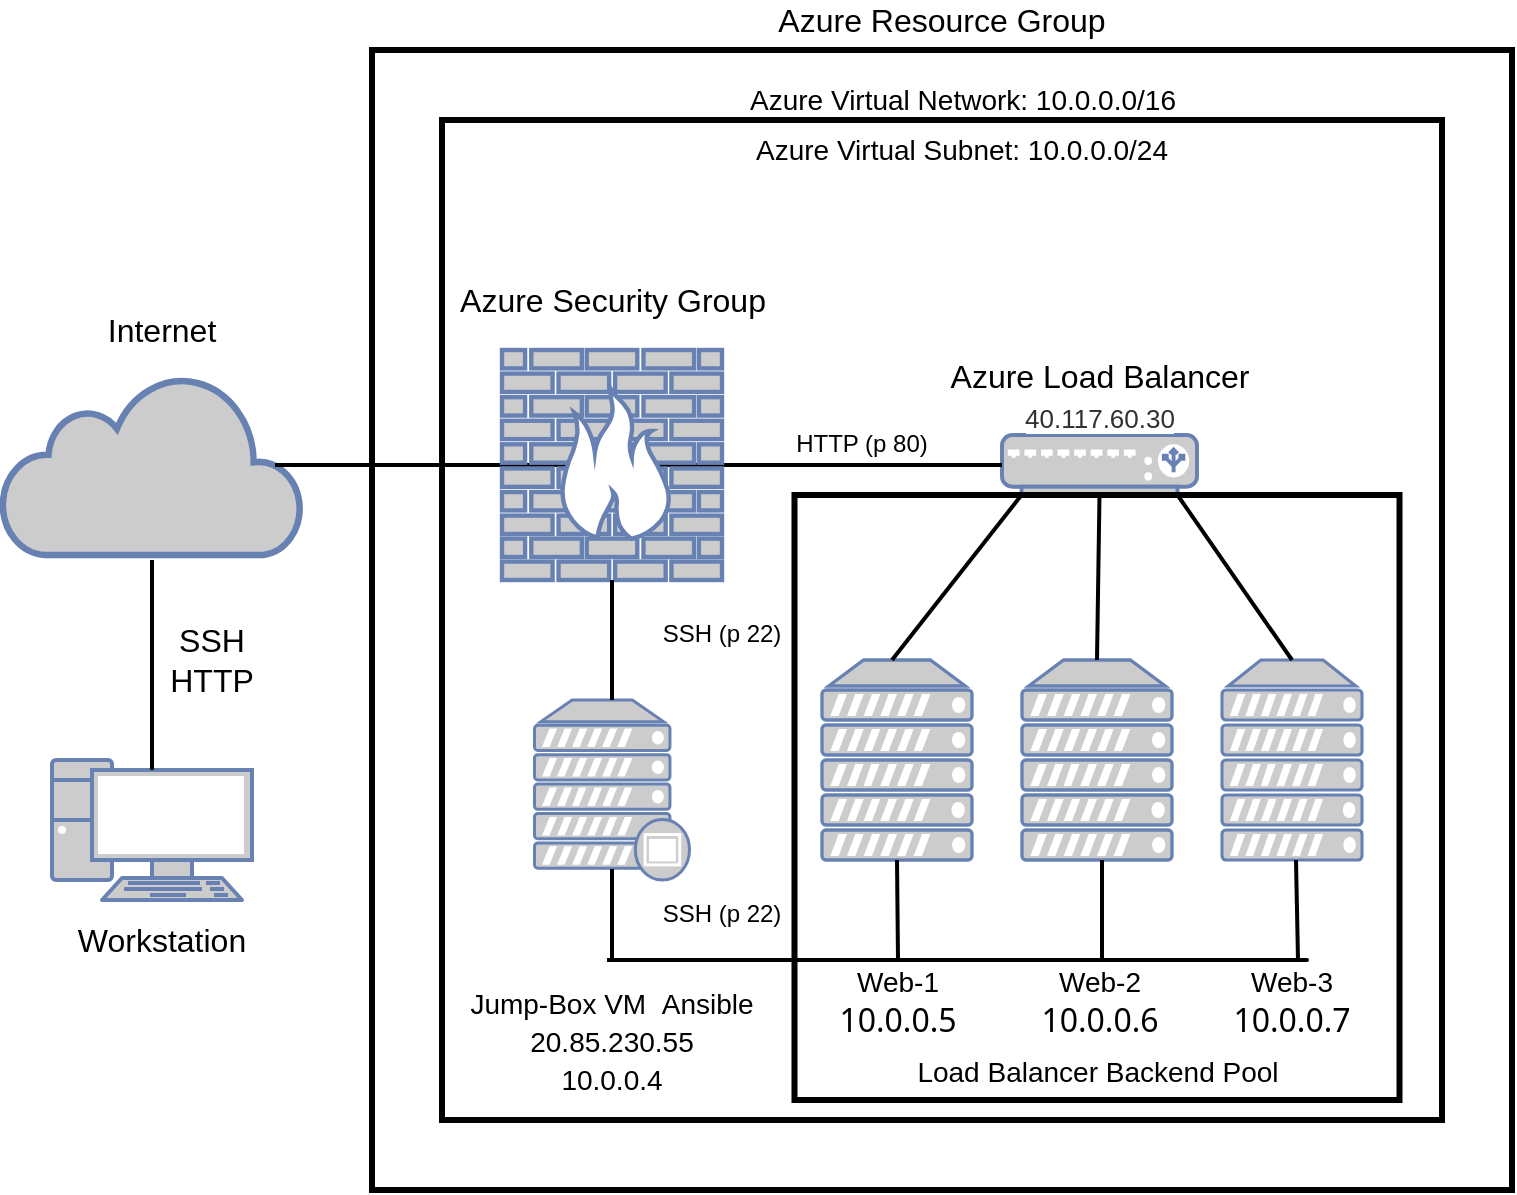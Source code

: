 <mxfile version="14.6.13" type="google"><diagram id="jKnibsjUen56TTrA9n1F" name="Page-1"><mxGraphModel dx="1702" dy="909" grid="1" gridSize="10" guides="1" tooltips="1" connect="1" arrows="1" fold="1" page="1" pageScale="1" pageWidth="850" pageHeight="1100" math="0" shadow="0"><root><mxCell id="0"/><mxCell id="1" parent="0"/><mxCell id="Jx7d-bruElVXCnpticZi-5" value="" style="whiteSpace=wrap;html=1;aspect=fixed;shadow=0;glass=0;sketch=0;fillColor=none;gradientColor=#ffffff;strokeWidth=3;" parent="1" vertex="1"><mxGeometry x="160" y="260" width="500" height="500" as="geometry"/></mxCell><mxCell id="Jx7d-bruElVXCnpticZi-6" value="Azure Virtual Network: 10.0.0.0/16" style="text;html=1;align=center;verticalAlign=middle;resizable=0;points=[];autosize=1;strokeColor=none;fontSize=14;" parent="1" vertex="1"><mxGeometry x="305" y="240" width="230" height="20" as="geometry"/></mxCell><mxCell id="Jx7d-bruElVXCnpticZi-7" value="Azure Virtual Subnet: 10.0.0.0/24" style="text;html=1;strokeColor=none;fillColor=none;align=center;verticalAlign=middle;whiteSpace=wrap;rounded=0;shadow=0;glass=0;sketch=0;fontSize=14;" parent="1" vertex="1"><mxGeometry x="305" y="260" width="230" height="30" as="geometry"/></mxCell><mxCell id="Jx7d-bruElVXCnpticZi-8" value="" style="html=1;outlineConnect=0;fillColor=#CCCCCC;strokeColor=#6881B3;gradientColor=none;gradientDirection=north;strokeWidth=2;shape=mxgraph.networks.cloud;fontColor=#ffffff;shadow=0;glass=0;sketch=0;fontSize=14;" parent="1" vertex="1"><mxGeometry x="-60" y="387.5" width="150" height="90" as="geometry"/></mxCell><mxCell id="Jx7d-bruElVXCnpticZi-9" value="" style="fontColor=#0066CC;verticalAlign=top;verticalLabelPosition=bottom;labelPosition=center;align=center;html=1;outlineConnect=0;fillColor=#CCCCCC;strokeColor=#6881B3;gradientColor=none;gradientDirection=north;strokeWidth=2;shape=mxgraph.networks.pc;shadow=0;glass=0;sketch=0;fontSize=14;" parent="1" vertex="1"><mxGeometry x="-35" y="580" width="100" height="70" as="geometry"/></mxCell><mxCell id="Jx7d-bruElVXCnpticZi-10" value="" style="endArrow=none;html=1;fontSize=16;exitX=0.5;exitY=0.07;exitDx=0;exitDy=0;exitPerimeter=0;strokeWidth=2;" parent="1" source="Jx7d-bruElVXCnpticZi-9" edge="1"><mxGeometry width="50" height="50" relative="1" as="geometry"><mxPoint x="14.5" y="570" as="sourcePoint"/><mxPoint x="15" y="480" as="targetPoint"/></mxGeometry></mxCell><mxCell id="Jx7d-bruElVXCnpticZi-12" value="" style="whiteSpace=wrap;html=1;aspect=fixed;shadow=0;glass=0;sketch=0;fontSize=16;strokeWidth=3;fillColor=none;gradientColor=#ffffff;" parent="1" vertex="1"><mxGeometry x="125" y="225" width="570" height="570" as="geometry"/></mxCell><mxCell id="Jx7d-bruElVXCnpticZi-13" value="Azure Resource Group" style="text;html=1;strokeColor=none;fillColor=none;align=center;verticalAlign=middle;whiteSpace=wrap;rounded=0;shadow=0;glass=0;sketch=0;fontSize=16;" parent="1" vertex="1"><mxGeometry x="315" y="200" width="190" height="20" as="geometry"/></mxCell><mxCell id="Jx7d-bruElVXCnpticZi-15" value="" style="fontColor=#0066CC;verticalAlign=top;verticalLabelPosition=bottom;labelPosition=center;align=center;html=1;outlineConnect=0;fillColor=#CCCCCC;strokeColor=#6881B3;gradientColor=none;gradientDirection=north;strokeWidth=2;shape=mxgraph.networks.load_balancer;shadow=0;glass=0;sketch=0;fontSize=16;" parent="1" vertex="1"><mxGeometry x="440" y="417.5" width="97.5" height="30" as="geometry"/></mxCell><mxCell id="Jx7d-bruElVXCnpticZi-16" value="" style="fontColor=#0066CC;verticalAlign=top;verticalLabelPosition=bottom;labelPosition=center;align=center;html=1;outlineConnect=0;fillColor=#CCCCCC;strokeColor=#6881B3;gradientColor=none;gradientDirection=north;strokeWidth=2;shape=mxgraph.networks.server;shadow=0;glass=0;sketch=0;fontSize=16;" parent="1" vertex="1"><mxGeometry x="350" y="530" width="75" height="100" as="geometry"/></mxCell><mxCell id="Jx7d-bruElVXCnpticZi-17" value="" style="fontColor=#0066CC;verticalAlign=top;verticalLabelPosition=bottom;labelPosition=center;align=center;html=1;outlineConnect=0;fillColor=#CCCCCC;strokeColor=#6881B3;gradientColor=none;gradientDirection=north;strokeWidth=2;shape=mxgraph.networks.server;shadow=0;glass=0;sketch=0;fontSize=16;" parent="1" vertex="1"><mxGeometry x="450" y="530" width="75" height="100" as="geometry"/></mxCell><mxCell id="Jx7d-bruElVXCnpticZi-18" value="" style="fontColor=#0066CC;verticalAlign=top;verticalLabelPosition=bottom;labelPosition=center;align=center;html=1;outlineConnect=0;fillColor=#CCCCCC;strokeColor=#6881B3;gradientColor=none;gradientDirection=north;strokeWidth=2;shape=mxgraph.networks.server;shadow=0;glass=0;sketch=0;fontSize=16;" parent="1" vertex="1"><mxGeometry x="550" y="530" width="70" height="100" as="geometry"/></mxCell><mxCell id="Jx7d-bruElVXCnpticZi-19" value="" style="fontColor=#0066CC;verticalAlign=top;verticalLabelPosition=bottom;labelPosition=center;align=center;html=1;outlineConnect=0;fillColor=#CCCCCC;strokeColor=#6881B3;gradientColor=none;gradientDirection=north;strokeWidth=2;shape=mxgraph.networks.proxy_server;shadow=0;glass=0;sketch=0;fontSize=16;" parent="1" vertex="1"><mxGeometry x="206.25" y="550" width="77.5" height="90" as="geometry"/></mxCell><mxCell id="Jx7d-bruElVXCnpticZi-21" value="" style="endArrow=none;html=1;fontSize=16;strokeWidth=2;exitX=0.91;exitY=0.5;exitDx=0;exitDy=0;exitPerimeter=0;entryX=0;entryY=0.5;entryDx=0;entryDy=0;entryPerimeter=0;" parent="1" source="Jx7d-bruElVXCnpticZi-8" target="Jx7d-bruElVXCnpticZi-15" edge="1"><mxGeometry width="50" height="50" relative="1" as="geometry"><mxPoint x="395" y="470" as="sourcePoint"/><mxPoint x="445" y="420" as="targetPoint"/></mxGeometry></mxCell><mxCell id="Jx7d-bruElVXCnpticZi-14" value="" style="fontColor=#0066CC;verticalAlign=top;verticalLabelPosition=bottom;labelPosition=center;align=center;html=1;outlineConnect=0;fillColor=#CCCCCC;strokeColor=#6881B3;gradientColor=none;gradientDirection=north;strokeWidth=2;shape=mxgraph.networks.firewall;shadow=0;glass=0;sketch=0;fontSize=16;" parent="1" vertex="1"><mxGeometry x="190" y="375" width="110" height="115" as="geometry"/></mxCell><mxCell id="Jx7d-bruElVXCnpticZi-23" value="" style="endArrow=none;html=1;fontSize=16;strokeWidth=2;entryX=0.5;entryY=1;entryDx=0;entryDy=0;entryPerimeter=0;" parent="1" source="Jx7d-bruElVXCnpticZi-19" target="Jx7d-bruElVXCnpticZi-14" edge="1"><mxGeometry width="50" height="50" relative="1" as="geometry"><mxPoint x="220" y="540" as="sourcePoint"/><mxPoint x="270" y="490" as="targetPoint"/></mxGeometry></mxCell><mxCell id="Jx7d-bruElVXCnpticZi-27" value="" style="endArrow=none;html=1;fontSize=16;strokeWidth=2;entryX=0.5;entryY=0.94;entryDx=0;entryDy=0;entryPerimeter=0;" parent="1" target="Jx7d-bruElVXCnpticZi-19" edge="1"><mxGeometry width="50" height="50" relative="1" as="geometry"><mxPoint x="245" y="677" as="sourcePoint"/><mxPoint x="245" y="650" as="targetPoint"/></mxGeometry></mxCell><mxCell id="Jx7d-bruElVXCnpticZi-31" value="" style="endArrow=none;html=1;fontSize=16;strokeWidth=2;" parent="1" edge="1"><mxGeometry width="50" height="50" relative="1" as="geometry"><mxPoint x="242.5" y="680" as="sourcePoint"/><mxPoint x="312.5" y="680" as="targetPoint"/><Array as="points"><mxPoint x="597.5" y="680"/></Array></mxGeometry></mxCell><mxCell id="Jx7d-bruElVXCnpticZi-32" value="" style="endArrow=none;html=1;fontSize=16;strokeWidth=2;entryX=0.5;entryY=0.94;entryDx=0;entryDy=0;entryPerimeter=0;" parent="1" target="Jx7d-bruElVXCnpticZi-19" edge="1"><mxGeometry width="50" height="50" relative="1" as="geometry"><mxPoint x="245" y="680" as="sourcePoint"/><mxPoint x="250" y="640" as="targetPoint"/></mxGeometry></mxCell><mxCell id="Jx7d-bruElVXCnpticZi-34" value="" style="endArrow=none;html=1;fontSize=16;strokeWidth=2;entryX=0.1;entryY=1;entryDx=0;entryDy=0;entryPerimeter=0;" parent="1" target="Jx7d-bruElVXCnpticZi-15" edge="1"><mxGeometry width="50" height="50" relative="1" as="geometry"><mxPoint x="385" y="530" as="sourcePoint"/><mxPoint x="435" y="480" as="targetPoint"/></mxGeometry></mxCell><mxCell id="Jx7d-bruElVXCnpticZi-35" value="" style="endArrow=none;html=1;fontSize=16;strokeWidth=2;entryX=0.9;entryY=1;entryDx=0;entryDy=0;entryPerimeter=0;exitX=0.5;exitY=0;exitDx=0;exitDy=0;exitPerimeter=0;" parent="1" source="Jx7d-bruElVXCnpticZi-18" target="Jx7d-bruElVXCnpticZi-15" edge="1"><mxGeometry width="50" height="50" relative="1" as="geometry"><mxPoint x="580" y="530" as="sourcePoint"/><mxPoint x="630" y="480" as="targetPoint"/></mxGeometry></mxCell><mxCell id="Jx7d-bruElVXCnpticZi-36" value="" style="endArrow=none;html=1;fontSize=16;strokeWidth=2;entryX=0.5;entryY=1;entryDx=0;entryDy=0;entryPerimeter=0;exitX=0.5;exitY=0;exitDx=0;exitDy=0;exitPerimeter=0;" parent="1" source="Jx7d-bruElVXCnpticZi-17" target="Jx7d-bruElVXCnpticZi-15" edge="1"><mxGeometry width="50" height="50" relative="1" as="geometry"><mxPoint x="480" y="580" as="sourcePoint"/><mxPoint x="530" y="530" as="targetPoint"/></mxGeometry></mxCell><mxCell id="Jx7d-bruElVXCnpticZi-38" value="" style="endArrow=none;html=1;fontSize=16;strokeWidth=2;entryX=0.5;entryY=1;entryDx=0;entryDy=0;entryPerimeter=0;" parent="1" target="Jx7d-bruElVXCnpticZi-16" edge="1"><mxGeometry width="50" height="50" relative="1" as="geometry"><mxPoint x="388" y="680" as="sourcePoint"/><mxPoint x="410" y="630" as="targetPoint"/></mxGeometry></mxCell><mxCell id="Jx7d-bruElVXCnpticZi-39" value="" style="endArrow=none;html=1;fontSize=16;strokeWidth=2;" parent="1" edge="1"><mxGeometry width="50" height="50" relative="1" as="geometry"><mxPoint x="490" y="680" as="sourcePoint"/><mxPoint x="490" y="630" as="targetPoint"/></mxGeometry></mxCell><mxCell id="Jx7d-bruElVXCnpticZi-40" value="" style="endArrow=none;html=1;fontSize=16;strokeWidth=2;" parent="1" edge="1"><mxGeometry width="50" height="50" relative="1" as="geometry"><mxPoint x="588" y="680" as="sourcePoint"/><mxPoint x="587" y="630" as="targetPoint"/></mxGeometry></mxCell><mxCell id="Jx7d-bruElVXCnpticZi-41" value="Internet" style="text;html=1;strokeColor=none;fillColor=none;align=center;verticalAlign=middle;whiteSpace=wrap;rounded=0;shadow=0;glass=0;sketch=0;fontSize=16;" parent="1" vertex="1"><mxGeometry y="355" width="40" height="20" as="geometry"/></mxCell><mxCell id="Jx7d-bruElVXCnpticZi-42" value="SSH&lt;br&gt;HTTP" style="text;html=1;strokeColor=none;fillColor=none;align=center;verticalAlign=middle;whiteSpace=wrap;rounded=0;shadow=0;glass=0;sketch=0;fontSize=16;" parent="1" vertex="1"><mxGeometry x="25" y="520" width="40" height="20" as="geometry"/></mxCell><mxCell id="Jx7d-bruElVXCnpticZi-43" value="Workstation" style="text;html=1;strokeColor=none;fillColor=none;align=center;verticalAlign=middle;whiteSpace=wrap;rounded=0;shadow=0;glass=0;sketch=0;fontSize=16;" parent="1" vertex="1"><mxGeometry y="660" width="40" height="20" as="geometry"/></mxCell><mxCell id="Jx7d-bruElVXCnpticZi-44" value="Azure Security Group" style="text;html=1;strokeColor=none;fillColor=none;align=center;verticalAlign=middle;whiteSpace=wrap;rounded=0;shadow=0;glass=0;sketch=0;fontSize=16;" parent="1" vertex="1"><mxGeometry x="162.5" y="340" width="165" height="20" as="geometry"/></mxCell><mxCell id="Jx7d-bruElVXCnpticZi-45" value="Azure Load Balancer&lt;br&gt;&lt;span style=&quot;color: rgb(50 , 49 , 48) ; font-family: &amp;#34;az_ea_font&amp;#34; , &amp;#34;segoe ui&amp;#34; , &amp;#34;az_font&amp;#34; , , , &amp;#34;blinkmacsystemfont&amp;#34; , &amp;#34;roboto&amp;#34; , &amp;#34;oxygen&amp;#34; , &amp;#34;ubuntu&amp;#34; , &amp;#34;cantarell&amp;#34; , &amp;#34;open sans&amp;#34; , &amp;#34;helvetica neue&amp;#34; , sans-serif ; font-size: 13px ; text-align: left ; background-color: rgb(255 , 255 , 255)&quot;&gt;40.117.60.30&lt;/span&gt;" style="text;html=1;strokeColor=none;fillColor=none;align=center;verticalAlign=middle;whiteSpace=wrap;rounded=0;shadow=0;glass=0;sketch=0;fontSize=16;" parent="1" vertex="1"><mxGeometry x="410" y="387.5" width="157.5" height="20" as="geometry"/></mxCell><mxCell id="Jx7d-bruElVXCnpticZi-46" value="&lt;font style=&quot;font-size: 12px&quot;&gt;HTTP (p 80)&lt;/font&gt;" style="text;html=1;strokeColor=none;fillColor=none;align=center;verticalAlign=middle;whiteSpace=wrap;rounded=0;shadow=0;glass=0;sketch=0;fontSize=16;" parent="1" vertex="1"><mxGeometry x="320" y="410" width="100" height="20" as="geometry"/></mxCell><mxCell id="Jx7d-bruElVXCnpticZi-48" value="&lt;font style=&quot;font-size: 12px&quot;&gt;SSH (p 22)&lt;/font&gt;" style="text;html=1;strokeColor=none;fillColor=none;align=center;verticalAlign=middle;whiteSpace=wrap;rounded=0;shadow=0;glass=0;sketch=0;fontSize=16;" parent="1" vertex="1"><mxGeometry x="250" y="500" width="100" height="30" as="geometry"/></mxCell><mxCell id="Jx7d-bruElVXCnpticZi-49" value="&lt;font style=&quot;font-size: 12px&quot;&gt;SSH (p 22)&lt;/font&gt;" style="text;html=1;strokeColor=none;fillColor=none;align=center;verticalAlign=middle;whiteSpace=wrap;rounded=0;shadow=0;glass=0;sketch=0;fontSize=16;" parent="1" vertex="1"><mxGeometry x="250" y="640" width="100" height="30" as="geometry"/></mxCell><mxCell id="Jx7d-bruElVXCnpticZi-50" value="&lt;font style=&quot;font-size: 14px&quot;&gt;Jump-Box VM &amp;nbsp;Ansible&lt;br&gt;&lt;/font&gt;&lt;font style=&quot;font-size: 14px&quot;&gt;20.85.230.55&lt;br&gt;10.0.0.4&lt;br&gt;&lt;/font&gt;" style="text;html=1;strokeColor=none;fillColor=none;align=center;verticalAlign=middle;whiteSpace=wrap;rounded=0;shadow=0;glass=0;sketch=0;fontSize=16;" parent="1" vertex="1"><mxGeometry x="168.13" y="710" width="153.75" height="20" as="geometry"/></mxCell><mxCell id="Jx7d-bruElVXCnpticZi-51" value="&lt;font&gt;&lt;span style=&quot;font-size: 14px&quot;&gt;Web-1&lt;/span&gt;&lt;br&gt;&lt;div&gt;&lt;font face=&quot;az_ea_font, Segoe UI, az_font, system-ui, -apple-system, BlinkMacSystemFont, Roboto, Oxygen, Ubuntu, Cantarell, Open Sans, Helvetica Neue, sans-serif&quot;&gt;&lt;span style=&quot;background-color: rgb(255 , 255 , 255)&quot;&gt;10.0.0.5&lt;/span&gt;&lt;/font&gt;&lt;/div&gt;&lt;/font&gt;" style="text;html=1;strokeColor=none;fillColor=none;align=center;verticalAlign=middle;whiteSpace=wrap;rounded=0;shadow=0;glass=0;sketch=0;fontSize=16;" parent="1" vertex="1"><mxGeometry x="310.62" y="690" width="153.75" height="20" as="geometry"/></mxCell><mxCell id="Jx7d-bruElVXCnpticZi-52" value="&lt;font&gt;&lt;span style=&quot;font-size: 14px&quot;&gt;Web-2&lt;/span&gt;&lt;br&gt;&lt;div&gt;&lt;font face=&quot;az_ea_font, Segoe UI, az_font, system-ui, -apple-system, BlinkMacSystemFont, Roboto, Oxygen, Ubuntu, Cantarell, Open Sans, Helvetica Neue, sans-serif&quot;&gt;&lt;span style=&quot;background-color: rgb(255 , 255 , 255)&quot;&gt;10.0.0.6&lt;/span&gt;&lt;/font&gt;&lt;/div&gt;&lt;/font&gt;" style="text;html=1;strokeColor=none;fillColor=none;align=center;verticalAlign=middle;whiteSpace=wrap;rounded=0;shadow=0;glass=0;sketch=0;fontSize=16;" parent="1" vertex="1"><mxGeometry x="411.88" y="690" width="153.75" height="20" as="geometry"/></mxCell><mxCell id="Jx7d-bruElVXCnpticZi-53" value="&lt;font&gt;&lt;span style=&quot;font-size: 14px&quot;&gt;Web-3&lt;/span&gt;&lt;br&gt;&lt;div&gt;&lt;font face=&quot;az_ea_font, Segoe UI, az_font, system-ui, -apple-system, BlinkMacSystemFont, Roboto, Oxygen, Ubuntu, Cantarell, Open Sans, Helvetica Neue, sans-serif&quot;&gt;&lt;span style=&quot;background-color: rgb(255 , 255 , 255)&quot;&gt;10.0.0.7&lt;/span&gt;&lt;/font&gt;&lt;/div&gt;&lt;/font&gt;" style="text;html=1;strokeColor=none;fillColor=none;align=center;verticalAlign=middle;whiteSpace=wrap;rounded=0;shadow=0;glass=0;sketch=0;fontSize=16;" parent="1" vertex="1"><mxGeometry x="508.13" y="690" width="153.75" height="20" as="geometry"/></mxCell><mxCell id="Jx7d-bruElVXCnpticZi-54" value="" style="whiteSpace=wrap;html=1;aspect=fixed;shadow=0;glass=0;sketch=0;fontSize=16;strokeWidth=3;fillColor=none;gradientColor=#ffffff;" parent="1" vertex="1"><mxGeometry x="336.25" y="447.5" width="302.5" height="302.5" as="geometry"/></mxCell><mxCell id="Jx7d-bruElVXCnpticZi-55" value="&lt;font style=&quot;font-size: 14px&quot;&gt;Load Balancer Backend Pool&lt;/font&gt;" style="text;html=1;strokeColor=none;fillColor=none;align=center;verticalAlign=middle;whiteSpace=wrap;rounded=0;shadow=0;glass=0;sketch=0;fontSize=16;" parent="1" vertex="1"><mxGeometry x="382.5" y="720" width="210" height="30" as="geometry"/></mxCell></root></mxGraphModel></diagram></mxfile>